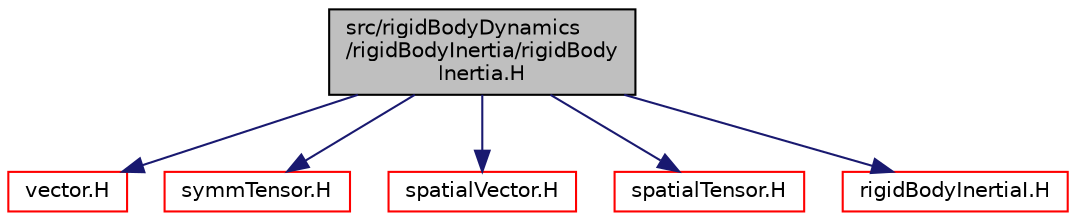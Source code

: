 digraph "src/rigidBodyDynamics/rigidBodyInertia/rigidBodyInertia.H"
{
  bgcolor="transparent";
  edge [fontname="Helvetica",fontsize="10",labelfontname="Helvetica",labelfontsize="10"];
  node [fontname="Helvetica",fontsize="10",shape=record];
  Node1 [label="src/rigidBodyDynamics\l/rigidBodyInertia/rigidBody\lInertia.H",height=0.2,width=0.4,color="black", fillcolor="grey75", style="filled", fontcolor="black"];
  Node1 -> Node2 [color="midnightblue",fontsize="10",style="solid",fontname="Helvetica"];
  Node2 [label="vector.H",height=0.2,width=0.4,color="red",URL="$a09196.html"];
  Node1 -> Node3 [color="midnightblue",fontsize="10",style="solid",fontname="Helvetica"];
  Node3 [label="symmTensor.H",height=0.2,width=0.4,color="red",URL="$a09150.html"];
  Node1 -> Node4 [color="midnightblue",fontsize="10",style="solid",fontname="Helvetica"];
  Node4 [label="spatialVector.H",height=0.2,width=0.4,color="red",URL="$a09094.html"];
  Node1 -> Node5 [color="midnightblue",fontsize="10",style="solid",fontname="Helvetica"];
  Node5 [label="spatialTensor.H",height=0.2,width=0.4,color="red",URL="$a09088.html"];
  Node1 -> Node6 [color="midnightblue",fontsize="10",style="solid",fontname="Helvetica"];
  Node6 [label="rigidBodyInertiaI.H",height=0.2,width=0.4,color="red",URL="$a09840.html"];
}
